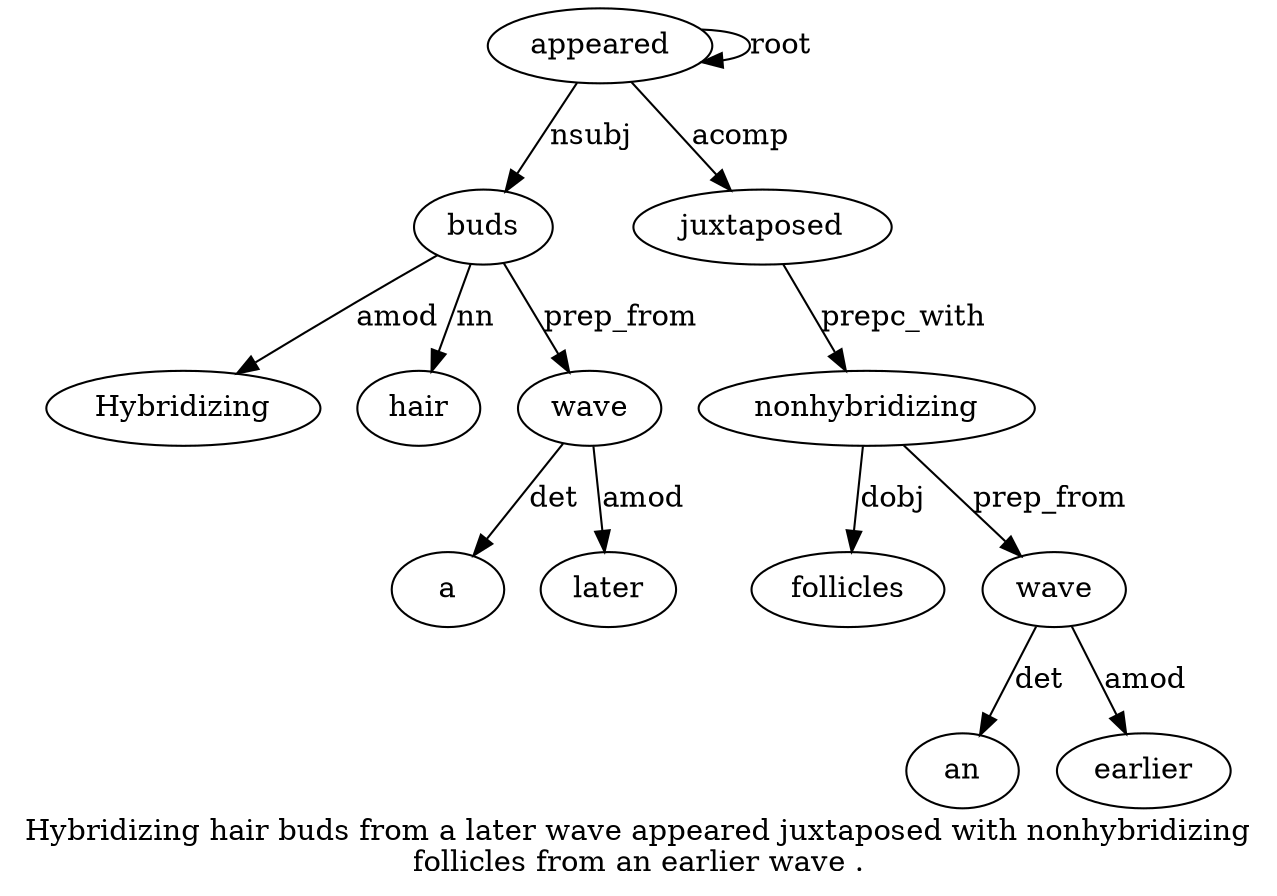 digraph "Hybridizing hair buds from a later wave appeared juxtaposed with nonhybridizing follicles from an earlier wave ." {
label="Hybridizing hair buds from a later wave appeared juxtaposed with nonhybridizing
follicles from an earlier wave .";
buds3 [style=filled, fillcolor=white, label=buds];
Hybridizing1 [style=filled, fillcolor=white, label=Hybridizing];
buds3 -> Hybridizing1  [label=amod];
hair2 [style=filled, fillcolor=white, label=hair];
buds3 -> hair2  [label=nn];
appeared8 [style=filled, fillcolor=white, label=appeared];
appeared8 -> buds3  [label=nsubj];
wave7 [style=filled, fillcolor=white, label=wave];
a5 [style=filled, fillcolor=white, label=a];
wave7 -> a5  [label=det];
later6 [style=filled, fillcolor=white, label=later];
wave7 -> later6  [label=amod];
buds3 -> wave7  [label=prep_from];
appeared8 -> appeared8  [label=root];
juxtaposed9 [style=filled, fillcolor=white, label=juxtaposed];
appeared8 -> juxtaposed9  [label=acomp];
nonhybridizing11 [style=filled, fillcolor=white, label=nonhybridizing];
juxtaposed9 -> nonhybridizing11  [label=prepc_with];
follicles12 [style=filled, fillcolor=white, label=follicles];
nonhybridizing11 -> follicles12  [label=dobj];
wave16 [style=filled, fillcolor=white, label=wave];
an14 [style=filled, fillcolor=white, label=an];
wave16 -> an14  [label=det];
earlier15 [style=filled, fillcolor=white, label=earlier];
wave16 -> earlier15  [label=amod];
nonhybridizing11 -> wave16  [label=prep_from];
}
